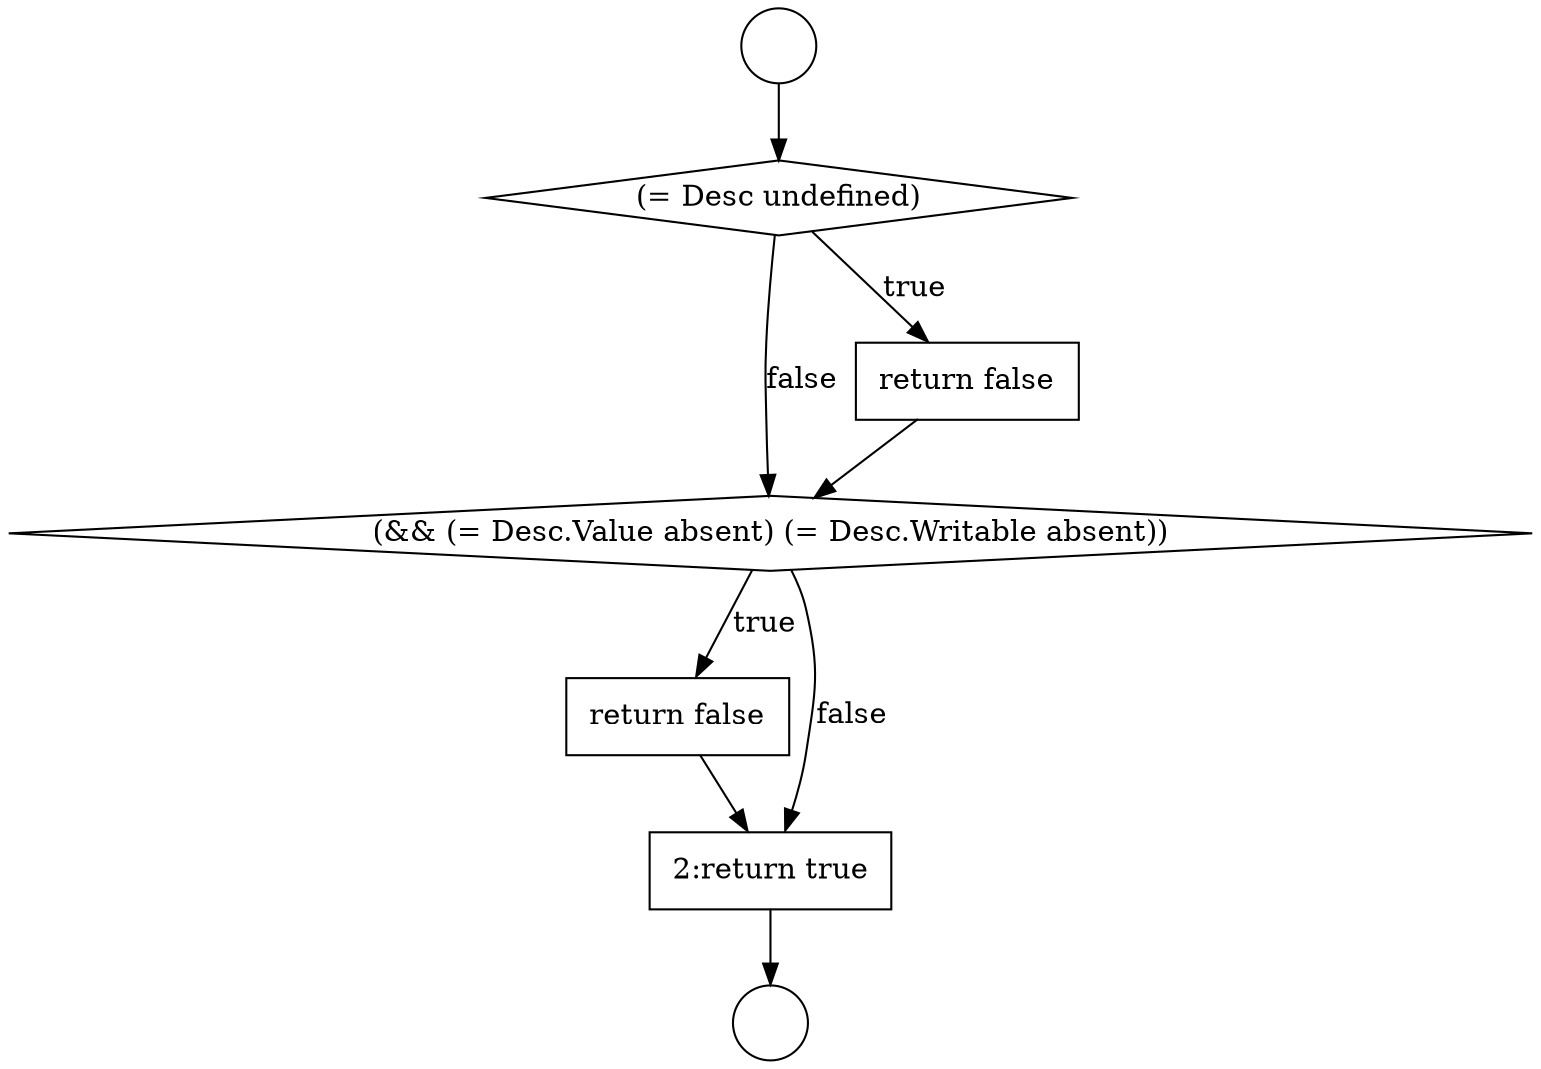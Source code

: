 digraph {
  node120 [shape=circle label=" " color="black" fillcolor="white" style=filled]
  node125 [shape=none, margin=0, label=<<font color="black">
    <table border="0" cellborder="1" cellspacing="0" cellpadding="10">
      <tr><td align="left">return false</td></tr>
    </table>
  </font>> color="black" fillcolor="white" style=filled]
  node121 [shape=circle label=" " color="black" fillcolor="white" style=filled]
  node124 [shape=diamond, label=<<font color="black">(&amp;&amp; (= Desc.Value absent) (= Desc.Writable absent))</font>> color="black" fillcolor="white" style=filled]
  node123 [shape=none, margin=0, label=<<font color="black">
    <table border="0" cellborder="1" cellspacing="0" cellpadding="10">
      <tr><td align="left">return false</td></tr>
    </table>
  </font>> color="black" fillcolor="white" style=filled]
  node126 [shape=none, margin=0, label=<<font color="black">
    <table border="0" cellborder="1" cellspacing="0" cellpadding="10">
      <tr><td align="left">2:return true</td></tr>
    </table>
  </font>> color="black" fillcolor="white" style=filled]
  node122 [shape=diamond, label=<<font color="black">(= Desc undefined)</font>> color="black" fillcolor="white" style=filled]
  node122 -> node123 [label=<<font color="black">true</font>> color="black"]
  node122 -> node124 [label=<<font color="black">false</font>> color="black"]
  node123 -> node124 [ color="black"]
  node125 -> node126 [ color="black"]
  node124 -> node125 [label=<<font color="black">true</font>> color="black"]
  node124 -> node126 [label=<<font color="black">false</font>> color="black"]
  node126 -> node121 [ color="black"]
  node120 -> node122 [ color="black"]
}
